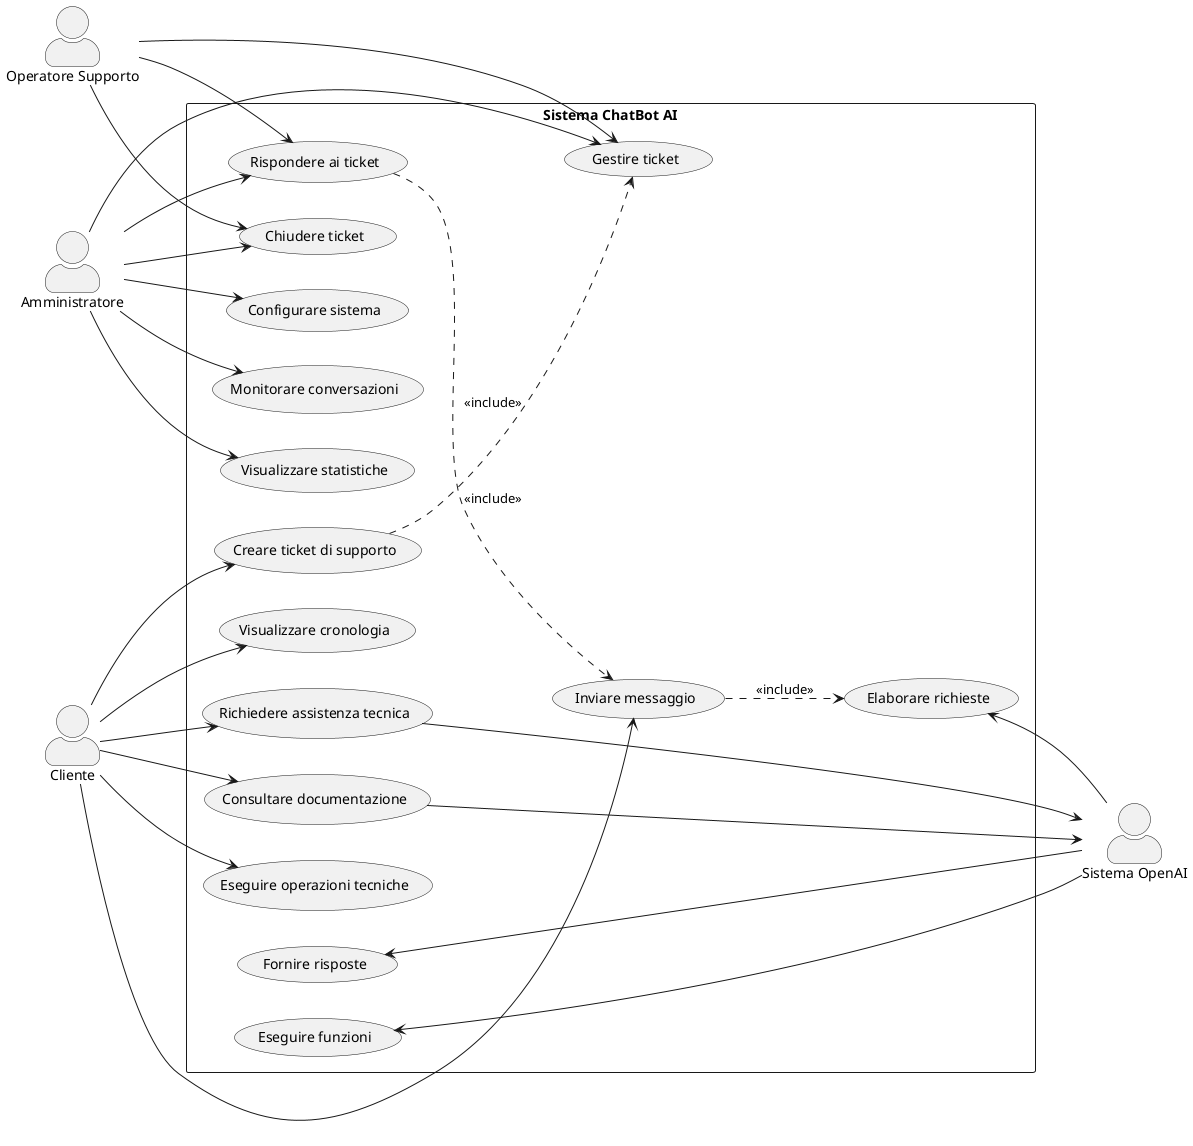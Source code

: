 @startuml KonsolexAI Use Cases
left to right direction
skinparam actorStyle awesome

actor "Cliente" as Customer
actor "Operatore Supporto" as Operator
actor "Amministratore" as Admin
actor "Sistema OpenAI" as OpenAI

rectangle "Sistema ChatBot AI" {
  usecase "Richiedere assistenza tecnica" as UC1
  usecase "Consultare documentazione" as UC2
  usecase "Eseguire operazioni tecniche" as UC3
  usecase "Inviare messaggio" as UC4
  usecase "Creare ticket di supporto" as UC5
  usecase "Visualizzare cronologia" as UC6
  
  usecase "Gestire ticket" as UC7
  usecase "Rispondere ai ticket" as UC8
  usecase "Chiudere ticket" as UC9
  
  usecase "Monitorare conversazioni" as UC10
  usecase "Visualizzare statistiche" as UC11
  usecase "Configurare sistema" as UC12
  
  usecase "Elaborare richieste" as UC13
  usecase "Fornire risposte" as UC14
  usecase "Eseguire funzioni" as UC15
}

Customer --> UC1
Customer --> UC2
Customer --> UC3
Customer --> UC4
Customer --> UC5
Customer --> UC6

Operator --> UC7
Operator --> UC8
Operator --> UC9

Admin --> UC10
Admin --> UC11
Admin --> UC12
Admin --> UC7
Admin --> UC8
Admin --> UC9

UC1 --> OpenAI
UC2 --> OpenAI
UC13 <-- OpenAI
UC14 <-- OpenAI
UC15 <-- OpenAI

UC5 ..> UC7 : <<include>>
UC4 ..> UC13 : <<include>>
UC8 ..> UC4 : <<include>>
@enduml
